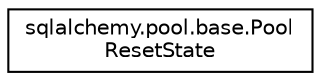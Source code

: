 digraph "Graphical Class Hierarchy"
{
 // LATEX_PDF_SIZE
  edge [fontname="Helvetica",fontsize="10",labelfontname="Helvetica",labelfontsize="10"];
  node [fontname="Helvetica",fontsize="10",shape=record];
  rankdir="LR";
  Node0 [label="sqlalchemy.pool.base.Pool\lResetState",height=0.2,width=0.4,color="black", fillcolor="white", style="filled",URL="$classsqlalchemy_1_1pool_1_1base_1_1PoolResetState.html",tooltip=" "];
}
